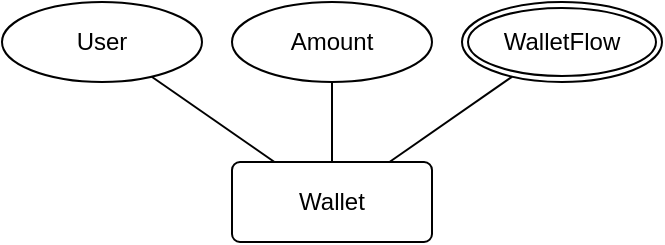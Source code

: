 <mxfile version="24.7.17">
  <diagram name="Page-1" id="lgoBg58G1Oznnne_eFFp">
    <mxGraphModel dx="1322" dy="684" grid="1" gridSize="10" guides="1" tooltips="1" connect="1" arrows="1" fold="1" page="1" pageScale="1" pageWidth="850" pageHeight="1100" math="0" shadow="0">
      <root>
        <mxCell id="0" />
        <mxCell id="1" parent="0" />
        <mxCell id="zv_tZL6Ekax4tB3QGeg9-1" value="Wallet" style="rounded=1;arcSize=10;whiteSpace=wrap;html=1;align=center;" parent="1" vertex="1">
          <mxGeometry x="375" y="360" width="100" height="40" as="geometry" />
        </mxCell>
        <mxCell id="zv_tZL6Ekax4tB3QGeg9-2" value="User" style="ellipse;whiteSpace=wrap;html=1;align=center;" parent="1" vertex="1">
          <mxGeometry x="260" y="280" width="100" height="40" as="geometry" />
        </mxCell>
        <mxCell id="zv_tZL6Ekax4tB3QGeg9-3" value="Amount" style="ellipse;whiteSpace=wrap;html=1;align=center;" parent="1" vertex="1">
          <mxGeometry x="375" y="280" width="100" height="40" as="geometry" />
        </mxCell>
        <mxCell id="zv_tZL6Ekax4tB3QGeg9-4" value="" style="endArrow=none;html=1;rounded=0;" parent="1" source="zv_tZL6Ekax4tB3QGeg9-2" target="zv_tZL6Ekax4tB3QGeg9-1" edge="1">
          <mxGeometry relative="1" as="geometry">
            <mxPoint x="300" y="360" as="sourcePoint" />
            <mxPoint x="460" y="360" as="targetPoint" />
          </mxGeometry>
        </mxCell>
        <mxCell id="zv_tZL6Ekax4tB3QGeg9-5" value="" style="endArrow=none;html=1;rounded=0;" parent="1" source="zv_tZL6Ekax4tB3QGeg9-3" target="zv_tZL6Ekax4tB3QGeg9-1" edge="1">
          <mxGeometry relative="1" as="geometry">
            <mxPoint x="319" y="326" as="sourcePoint" />
            <mxPoint x="399" y="370" as="targetPoint" />
          </mxGeometry>
        </mxCell>
        <mxCell id="zv_tZL6Ekax4tB3QGeg9-7" value="WalletFlow" style="ellipse;shape=doubleEllipse;margin=3;whiteSpace=wrap;html=1;align=center;" parent="1" vertex="1">
          <mxGeometry x="490" y="280" width="100" height="40" as="geometry" />
        </mxCell>
        <mxCell id="zv_tZL6Ekax4tB3QGeg9-8" value="" style="endArrow=none;html=1;rounded=0;" parent="1" source="zv_tZL6Ekax4tB3QGeg9-1" target="zv_tZL6Ekax4tB3QGeg9-7" edge="1">
          <mxGeometry relative="1" as="geometry">
            <mxPoint x="510" y="380" as="sourcePoint" />
            <mxPoint x="670" y="380" as="targetPoint" />
          </mxGeometry>
        </mxCell>
      </root>
    </mxGraphModel>
  </diagram>
</mxfile>
